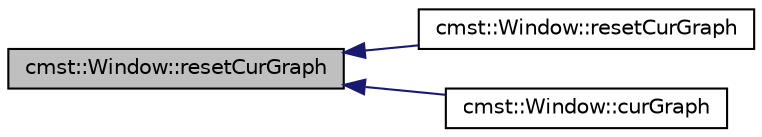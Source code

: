 digraph "cmst::Window::resetCurGraph"
{
  edge [fontname="Helvetica",fontsize="10",labelfontname="Helvetica",labelfontsize="10"];
  node [fontname="Helvetica",fontsize="10",shape=record];
  rankdir="LR";
  Node1 [label="cmst::Window::resetCurGraph",height=0.2,width=0.4,color="black", fillcolor="grey75", style="filled", fontcolor="black"];
  Node1 -> Node2 [dir="back",color="midnightblue",fontsize="10",style="solid"];
  Node2 [label="cmst::Window::resetCurGraph",height=0.2,width=0.4,color="black", fillcolor="white", style="filled",URL="$classcmst_1_1_window.html#a83743944c1c6429f0eb9f3c72c9b7f22"];
  Node1 -> Node3 [dir="back",color="midnightblue",fontsize="10",style="solid"];
  Node3 [label="cmst::Window::curGraph",height=0.2,width=0.4,color="black", fillcolor="white", style="filled",URL="$classcmst_1_1_window.html#a83548b1c4406f37a812a0920fc4d6669",tooltip="Returns a pointer to the graph in display currently. "];
}
